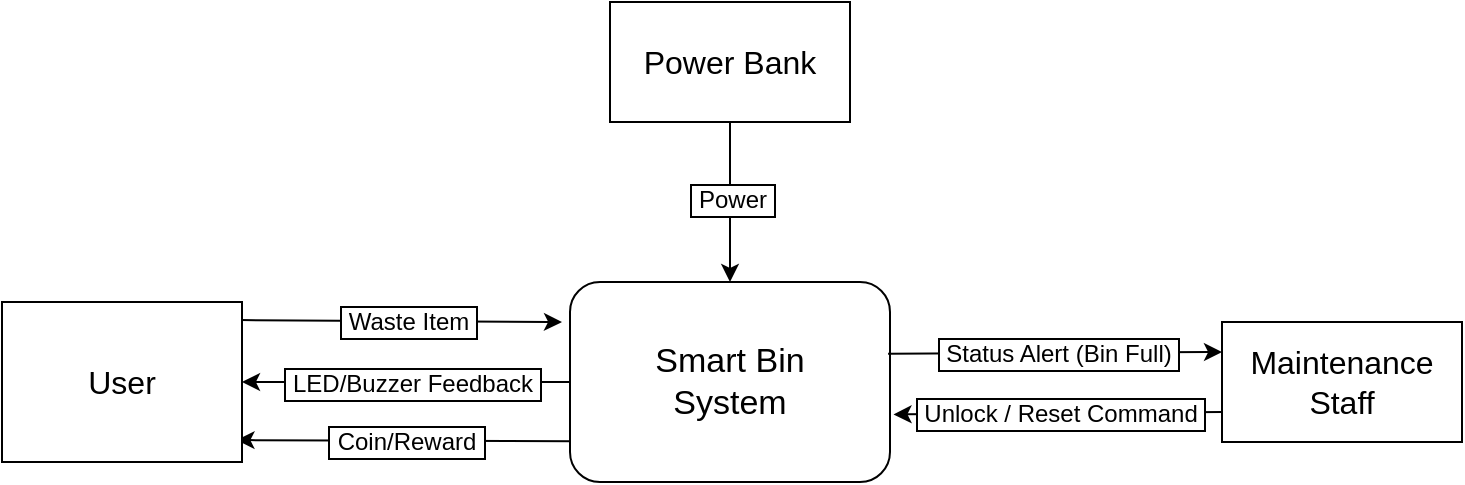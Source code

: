 <mxfile version="28.0.6">
  <diagram name="Page-1" id="E-AyJu7ZHuy4uRZTkkgU">
    <mxGraphModel dx="815" dy="481" grid="1" gridSize="10" guides="1" tooltips="1" connect="1" arrows="1" fold="1" page="1" pageScale="1" pageWidth="827" pageHeight="1169" math="0" shadow="0">
      <root>
        <mxCell id="0" />
        <mxCell id="1" parent="0" />
        <mxCell id="CfsVFOcBedcgAb57bAl6-29" style="edgeStyle=none;rounded=0;orthogonalLoop=1;jettySize=auto;html=1;exitX=0.012;exitY=0.796;exitDx=0;exitDy=0;exitPerimeter=0;entryX=0.977;entryY=0.863;entryDx=0;entryDy=0;entryPerimeter=0;" parent="1" source="CfsVFOcBedcgAb57bAl6-7" target="CfsVFOcBedcgAb57bAl6-2" edge="1">
          <mxGeometry relative="1" as="geometry">
            <mxPoint x="330" y="390" as="sourcePoint" />
            <mxPoint x="180" y="400" as="targetPoint" />
          </mxGeometry>
        </mxCell>
        <mxCell id="CfsVFOcBedcgAb57bAl6-30" value="&amp;nbsp;Coin/Reward&amp;nbsp;" style="edgeLabel;html=1;align=center;verticalAlign=middle;resizable=0;points=[];labelBorderColor=default;fontSize=12;" parent="CfsVFOcBedcgAb57bAl6-29" vertex="1" connectable="0">
          <mxGeometry x="-0.001" relative="1" as="geometry">
            <mxPoint as="offset" />
          </mxGeometry>
        </mxCell>
        <mxCell id="CfsVFOcBedcgAb57bAl6-2" value="&lt;font style=&quot;font-size: 16px;&quot;&gt;User&lt;/font&gt;" style="rounded=0;whiteSpace=wrap;html=1;" parent="1" vertex="1">
          <mxGeometry x="50" y="330" width="120" height="80" as="geometry" />
        </mxCell>
        <mxCell id="CfsVFOcBedcgAb57bAl6-18" style="edgeStyle=none;rounded=0;orthogonalLoop=1;jettySize=auto;html=1;exitX=0;exitY=0.75;exitDx=0;exitDy=0;entryX=1.011;entryY=0.662;entryDx=0;entryDy=0;entryPerimeter=0;" parent="1" source="CfsVFOcBedcgAb57bAl6-4" target="CfsVFOcBedcgAb57bAl6-7" edge="1">
          <mxGeometry relative="1" as="geometry" />
        </mxCell>
        <mxCell id="CfsVFOcBedcgAb57bAl6-19" value="&amp;nbsp;Unlock / Reset Command&amp;nbsp;" style="edgeLabel;html=1;align=center;verticalAlign=middle;resizable=0;points=[];rotation=0;fontSize=12;labelBorderColor=default;" parent="CfsVFOcBedcgAb57bAl6-18" vertex="1" connectable="0">
          <mxGeometry x="-0.015" relative="1" as="geometry">
            <mxPoint as="offset" />
          </mxGeometry>
        </mxCell>
        <mxCell id="CfsVFOcBedcgAb57bAl6-4" value="&lt;font style=&quot;font-size: 16px;&quot;&gt;Maintenance&lt;/font&gt;&lt;div&gt;&lt;font style=&quot;font-size: 16px;&quot;&gt;Staff&lt;/font&gt;&lt;/div&gt;" style="rounded=0;whiteSpace=wrap;html=1;" parent="1" vertex="1">
          <mxGeometry x="660" y="340" width="120" height="60" as="geometry" />
        </mxCell>
        <mxCell id="CfsVFOcBedcgAb57bAl6-12" style="edgeStyle=none;rounded=0;orthogonalLoop=1;jettySize=auto;html=1;exitX=0;exitY=0.5;exitDx=0;exitDy=0;entryX=1;entryY=0.5;entryDx=0;entryDy=0;" parent="1" source="CfsVFOcBedcgAb57bAl6-7" target="CfsVFOcBedcgAb57bAl6-2" edge="1">
          <mxGeometry relative="1" as="geometry" />
        </mxCell>
        <mxCell id="CfsVFOcBedcgAb57bAl6-14" value="&amp;nbsp;LED/Buzzer Feedback&amp;nbsp;" style="edgeLabel;html=1;align=center;verticalAlign=middle;resizable=0;points=[];rotation=0;labelBorderColor=default;fontSize=12;" parent="CfsVFOcBedcgAb57bAl6-12" vertex="1" connectable="0">
          <mxGeometry x="0.055" relative="1" as="geometry">
            <mxPoint x="7" y="1" as="offset" />
          </mxGeometry>
        </mxCell>
        <mxCell id="CfsVFOcBedcgAb57bAl6-7" value="&lt;font style=&quot;font-size: 17px;&quot;&gt;Smart Bin&lt;/font&gt;&lt;div&gt;&lt;font style=&quot;font-size: 17px;&quot;&gt;System&lt;/font&gt;&lt;/div&gt;" style="rounded=1;whiteSpace=wrap;html=1;" parent="1" vertex="1">
          <mxGeometry x="334" y="320" width="160" height="100" as="geometry" />
        </mxCell>
        <mxCell id="CfsVFOcBedcgAb57bAl6-20" style="edgeStyle=none;rounded=0;orthogonalLoop=1;jettySize=auto;html=1;exitX=0.994;exitY=0.359;exitDx=0;exitDy=0;entryX=0;entryY=0.25;entryDx=0;entryDy=0;exitPerimeter=0;" parent="1" source="CfsVFOcBedcgAb57bAl6-7" target="CfsVFOcBedcgAb57bAl6-4" edge="1">
          <mxGeometry relative="1" as="geometry" />
        </mxCell>
        <mxCell id="CfsVFOcBedcgAb57bAl6-21" value="&amp;nbsp;Status Alert (Bin Full)&amp;nbsp;" style="edgeLabel;html=1;align=center;verticalAlign=middle;resizable=0;points=[];rotation=0;fontSize=12;labelBorderColor=default;" parent="CfsVFOcBedcgAb57bAl6-20" vertex="1" connectable="0">
          <mxGeometry x="0.01" relative="1" as="geometry">
            <mxPoint as="offset" />
          </mxGeometry>
        </mxCell>
        <mxCell id="CfsVFOcBedcgAb57bAl6-22" style="edgeStyle=none;rounded=0;orthogonalLoop=1;jettySize=auto;html=1;" parent="1" source="CfsVFOcBedcgAb57bAl6-25" target="CfsVFOcBedcgAb57bAl6-7" edge="1">
          <mxGeometry relative="1" as="geometry" />
        </mxCell>
        <mxCell id="CfsVFOcBedcgAb57bAl6-23" value="&amp;nbsp;Power&amp;nbsp;" style="edgeLabel;html=1;align=center;verticalAlign=middle;resizable=0;points=[];fontSize=12;labelBorderColor=default;" parent="CfsVFOcBedcgAb57bAl6-22" vertex="1" connectable="0">
          <mxGeometry x="-0.036" y="1" relative="1" as="geometry">
            <mxPoint as="offset" />
          </mxGeometry>
        </mxCell>
        <mxCell id="CfsVFOcBedcgAb57bAl6-25" value="&lt;font style=&quot;font-size: 16px;&quot;&gt;Power Bank&lt;/font&gt;" style="rounded=0;whiteSpace=wrap;html=1;" parent="1" vertex="1">
          <mxGeometry x="354" y="180" width="120" height="60" as="geometry" />
        </mxCell>
        <mxCell id="CfsVFOcBedcgAb57bAl6-27" style="edgeStyle=none;rounded=0;orthogonalLoop=1;jettySize=auto;html=1;entryX=-0.025;entryY=0.2;entryDx=0;entryDy=0;entryPerimeter=0;exitX=0.996;exitY=0.113;exitDx=0;exitDy=0;exitPerimeter=0;" parent="1" source="CfsVFOcBedcgAb57bAl6-2" target="CfsVFOcBedcgAb57bAl6-7" edge="1">
          <mxGeometry relative="1" as="geometry">
            <mxPoint x="180" y="340" as="sourcePoint" />
            <mxPoint x="330" y="350" as="targetPoint" />
          </mxGeometry>
        </mxCell>
        <mxCell id="CfsVFOcBedcgAb57bAl6-28" value="&amp;nbsp;Waste Item&amp;nbsp;" style="edgeLabel;html=1;align=center;verticalAlign=middle;resizable=0;points=[];labelBorderColor=default;fontSize=12;" parent="CfsVFOcBedcgAb57bAl6-27" vertex="1" connectable="0">
          <mxGeometry x="-0.139" relative="1" as="geometry">
            <mxPoint x="14" as="offset" />
          </mxGeometry>
        </mxCell>
      </root>
    </mxGraphModel>
  </diagram>
</mxfile>
